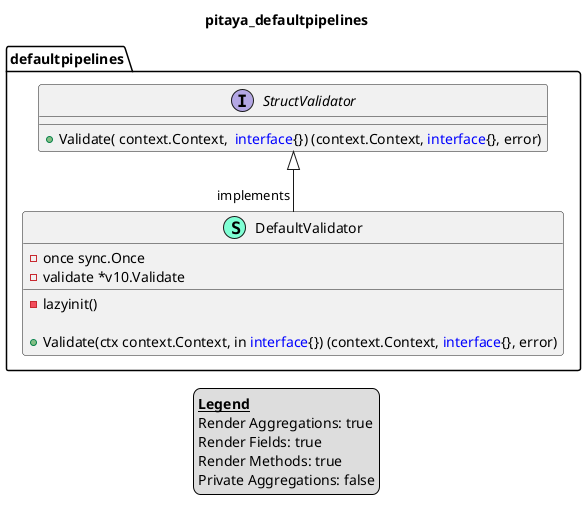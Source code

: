 @startuml
title pitaya_defaultpipelines
legend
<u><b>Legend</b></u>
Render Aggregations: true
Render Fields: true
Render Methods: true
Private Aggregations: false
end legend
namespace defaultpipelines {
    class DefaultValidator << (S,Aquamarine) >> {
        - once sync.Once
        - validate *v10.Validate

        - lazyinit() 

        + Validate(ctx context.Context, in <font color=blue>interface</font>{}) (context.Context, <font color=blue>interface</font>{}, error)

    }
    interface StructValidator  {
        + Validate( context.Context,  <font color=blue>interface</font>{}) (context.Context, <font color=blue>interface</font>{}, error)

    }
}

"defaultpipelines.StructValidator" <|-- "implements""defaultpipelines.DefaultValidator"


@enduml

